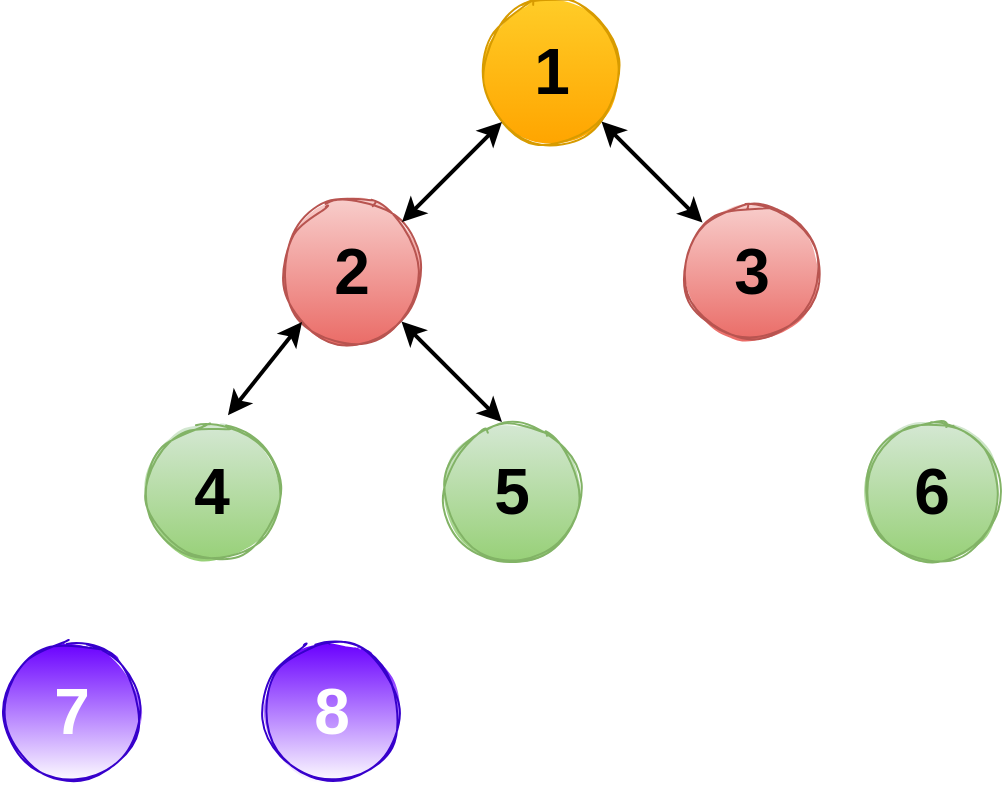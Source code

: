 <mxfile version="18.0.3" type="github">
  <diagram id="XcR88ab-G2o9rMDIWQE9" name="第 1 页">
    <mxGraphModel dx="701" dy="643" grid="1" gridSize="10" guides="1" tooltips="1" connect="1" arrows="1" fold="1" page="1" pageScale="1" pageWidth="827" pageHeight="1169" math="0" shadow="0">
      <root>
        <mxCell id="0" />
        <mxCell id="1" parent="0" />
        <mxCell id="LIKP4J1p5fkKvQmoOaCO-2" value="&lt;font style=&quot;font-size: 32px;&quot;&gt;&lt;b&gt;1&lt;/b&gt;&lt;/font&gt;" style="ellipse;whiteSpace=wrap;html=1;aspect=fixed;fillColor=#ffcd28;strokeColor=#d79b00;sketch=1;fillStyle=auto;gradientColor=#ffa500;" vertex="1" parent="1">
          <mxGeometry x="300" y="110" width="70" height="70" as="geometry" />
        </mxCell>
        <mxCell id="LIKP4J1p5fkKvQmoOaCO-3" value="&lt;span style=&quot;font-size: 32px;&quot;&gt;&lt;b&gt;2&lt;/b&gt;&lt;/span&gt;" style="ellipse;whiteSpace=wrap;html=1;aspect=fixed;fillColor=#f8cecc;strokeColor=#b85450;sketch=1;fillStyle=auto;gradientColor=#ea6b66;" vertex="1" parent="1">
          <mxGeometry x="200" y="210" width="70" height="70" as="geometry" />
        </mxCell>
        <mxCell id="LIKP4J1p5fkKvQmoOaCO-4" value="&lt;span style=&quot;font-size: 32px;&quot;&gt;&lt;b&gt;3&lt;/b&gt;&lt;/span&gt;" style="ellipse;whiteSpace=wrap;html=1;aspect=fixed;fillColor=#f8cecc;strokeColor=#b85450;sketch=1;fillStyle=auto;gradientColor=#ea6b66;" vertex="1" parent="1">
          <mxGeometry x="400" y="210" width="70" height="70" as="geometry" />
        </mxCell>
        <mxCell id="LIKP4J1p5fkKvQmoOaCO-5" value="&lt;span style=&quot;font-size: 32px;&quot;&gt;&lt;b&gt;4&lt;/b&gt;&lt;/span&gt;" style="ellipse;whiteSpace=wrap;html=1;aspect=fixed;fillColor=#d5e8d4;strokeColor=#82b366;sketch=1;fillStyle=auto;gradientColor=#97d077;" vertex="1" parent="1">
          <mxGeometry x="130" y="320" width="70" height="70" as="geometry" />
        </mxCell>
        <mxCell id="LIKP4J1p5fkKvQmoOaCO-6" value="&lt;span style=&quot;font-size: 32px;&quot;&gt;&lt;b&gt;5&lt;/b&gt;&lt;/span&gt;" style="ellipse;whiteSpace=wrap;html=1;aspect=fixed;fillColor=#d5e8d4;strokeColor=#82b366;sketch=1;fillStyle=auto;gradientColor=#97d077;" vertex="1" parent="1">
          <mxGeometry x="280" y="320" width="70" height="70" as="geometry" />
        </mxCell>
        <mxCell id="LIKP4J1p5fkKvQmoOaCO-7" value="&lt;span style=&quot;font-size: 32px;&quot;&gt;&lt;b&gt;7&lt;/b&gt;&lt;/span&gt;" style="ellipse;whiteSpace=wrap;html=1;aspect=fixed;fillColor=#6a00ff;strokeColor=#3700CC;sketch=1;fillStyle=auto;fontColor=#ffffff;gradientColor=#ffffff;" vertex="1" parent="1">
          <mxGeometry x="60" y="430" width="70" height="70" as="geometry" />
        </mxCell>
        <mxCell id="LIKP4J1p5fkKvQmoOaCO-8" value="&lt;span style=&quot;font-size: 32px;&quot;&gt;&lt;b&gt;6&lt;/b&gt;&lt;/span&gt;" style="ellipse;whiteSpace=wrap;html=1;aspect=fixed;fillColor=#d5e8d4;strokeColor=#82b366;sketch=1;fillStyle=auto;gradientColor=#97d077;" vertex="1" parent="1">
          <mxGeometry x="490" y="320" width="70" height="70" as="geometry" />
        </mxCell>
        <mxCell id="LIKP4J1p5fkKvQmoOaCO-9" value="&lt;span style=&quot;font-size: 32px;&quot;&gt;&lt;b&gt;8&lt;/b&gt;&lt;/span&gt;" style="ellipse;whiteSpace=wrap;html=1;aspect=fixed;fillColor=#6a00ff;strokeColor=#3700CC;sketch=1;fillStyle=auto;fontColor=#ffffff;gradientColor=#ffffff;" vertex="1" parent="1">
          <mxGeometry x="190" y="430" width="70" height="70" as="geometry" />
        </mxCell>
        <mxCell id="LIKP4J1p5fkKvQmoOaCO-12" value="" style="endArrow=classic;startArrow=classic;html=1;rounded=0;fontSize=32;strokeWidth=2;" edge="1" parent="1">
          <mxGeometry width="50" height="50" relative="1" as="geometry">
            <mxPoint x="260" y="220" as="sourcePoint" />
            <mxPoint x="310" y="170" as="targetPoint" />
          </mxGeometry>
        </mxCell>
        <mxCell id="LIKP4J1p5fkKvQmoOaCO-13" value="" style="endArrow=classic;startArrow=classic;html=1;rounded=0;fontSize=32;strokeWidth=2;entryX=1;entryY=1;entryDx=0;entryDy=0;" edge="1" parent="1" source="LIKP4J1p5fkKvQmoOaCO-4" target="LIKP4J1p5fkKvQmoOaCO-2">
          <mxGeometry width="50" height="50" relative="1" as="geometry">
            <mxPoint x="380" y="210" as="sourcePoint" />
            <mxPoint x="360" y="170" as="targetPoint" />
          </mxGeometry>
        </mxCell>
        <mxCell id="LIKP4J1p5fkKvQmoOaCO-14" value="" style="endArrow=classic;startArrow=classic;html=1;rounded=0;fontSize=32;strokeWidth=2;exitX=0.614;exitY=-0.049;exitDx=0;exitDy=0;exitPerimeter=0;" edge="1" parent="1" source="LIKP4J1p5fkKvQmoOaCO-5">
          <mxGeometry width="50" height="50" relative="1" as="geometry">
            <mxPoint x="160" y="320" as="sourcePoint" />
            <mxPoint x="210" y="270" as="targetPoint" />
          </mxGeometry>
        </mxCell>
        <mxCell id="LIKP4J1p5fkKvQmoOaCO-15" value="" style="endArrow=classic;startArrow=classic;html=1;rounded=0;fontSize=32;strokeWidth=2;exitX=1;exitY=1;exitDx=0;exitDy=0;" edge="1" parent="1" source="LIKP4J1p5fkKvQmoOaCO-3">
          <mxGeometry width="50" height="50" relative="1" as="geometry">
            <mxPoint x="260" y="280" as="sourcePoint" />
            <mxPoint x="310" y="320" as="targetPoint" />
          </mxGeometry>
        </mxCell>
      </root>
    </mxGraphModel>
  </diagram>
</mxfile>
